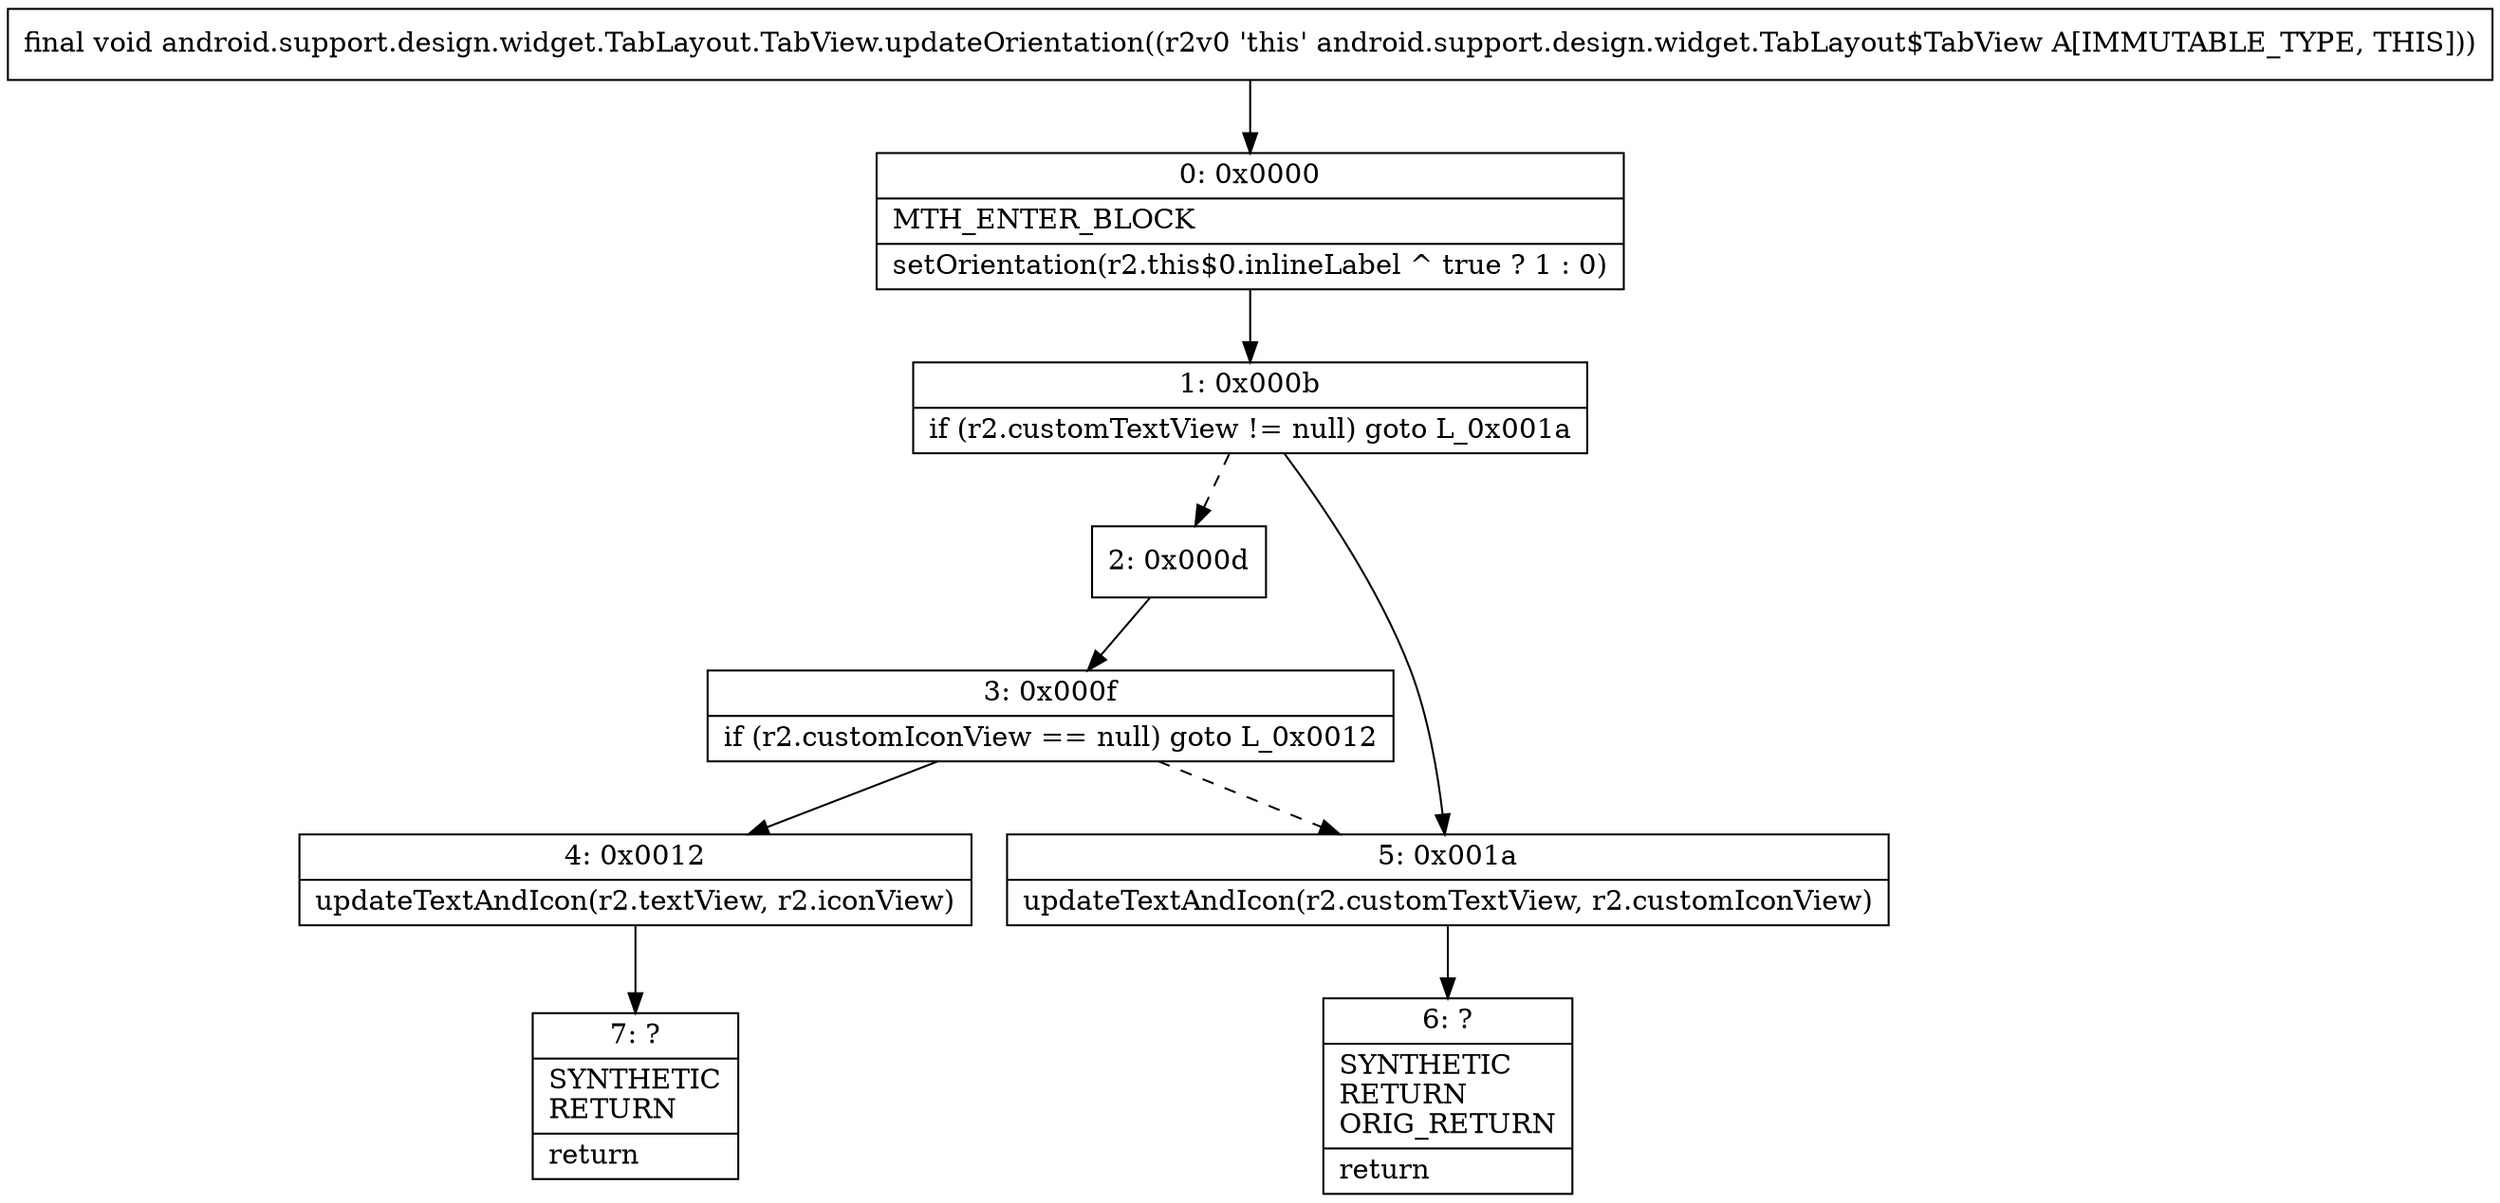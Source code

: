 digraph "CFG forandroid.support.design.widget.TabLayout.TabView.updateOrientation()V" {
Node_0 [shape=record,label="{0\:\ 0x0000|MTH_ENTER_BLOCK\l|setOrientation(r2.this$0.inlineLabel ^ true ? 1 : 0)\l}"];
Node_1 [shape=record,label="{1\:\ 0x000b|if (r2.customTextView != null) goto L_0x001a\l}"];
Node_2 [shape=record,label="{2\:\ 0x000d}"];
Node_3 [shape=record,label="{3\:\ 0x000f|if (r2.customIconView == null) goto L_0x0012\l}"];
Node_4 [shape=record,label="{4\:\ 0x0012|updateTextAndIcon(r2.textView, r2.iconView)\l}"];
Node_5 [shape=record,label="{5\:\ 0x001a|updateTextAndIcon(r2.customTextView, r2.customIconView)\l}"];
Node_6 [shape=record,label="{6\:\ ?|SYNTHETIC\lRETURN\lORIG_RETURN\l|return\l}"];
Node_7 [shape=record,label="{7\:\ ?|SYNTHETIC\lRETURN\l|return\l}"];
MethodNode[shape=record,label="{final void android.support.design.widget.TabLayout.TabView.updateOrientation((r2v0 'this' android.support.design.widget.TabLayout$TabView A[IMMUTABLE_TYPE, THIS])) }"];
MethodNode -> Node_0;
Node_0 -> Node_1;
Node_1 -> Node_2[style=dashed];
Node_1 -> Node_5;
Node_2 -> Node_3;
Node_3 -> Node_4;
Node_3 -> Node_5[style=dashed];
Node_4 -> Node_7;
Node_5 -> Node_6;
}


